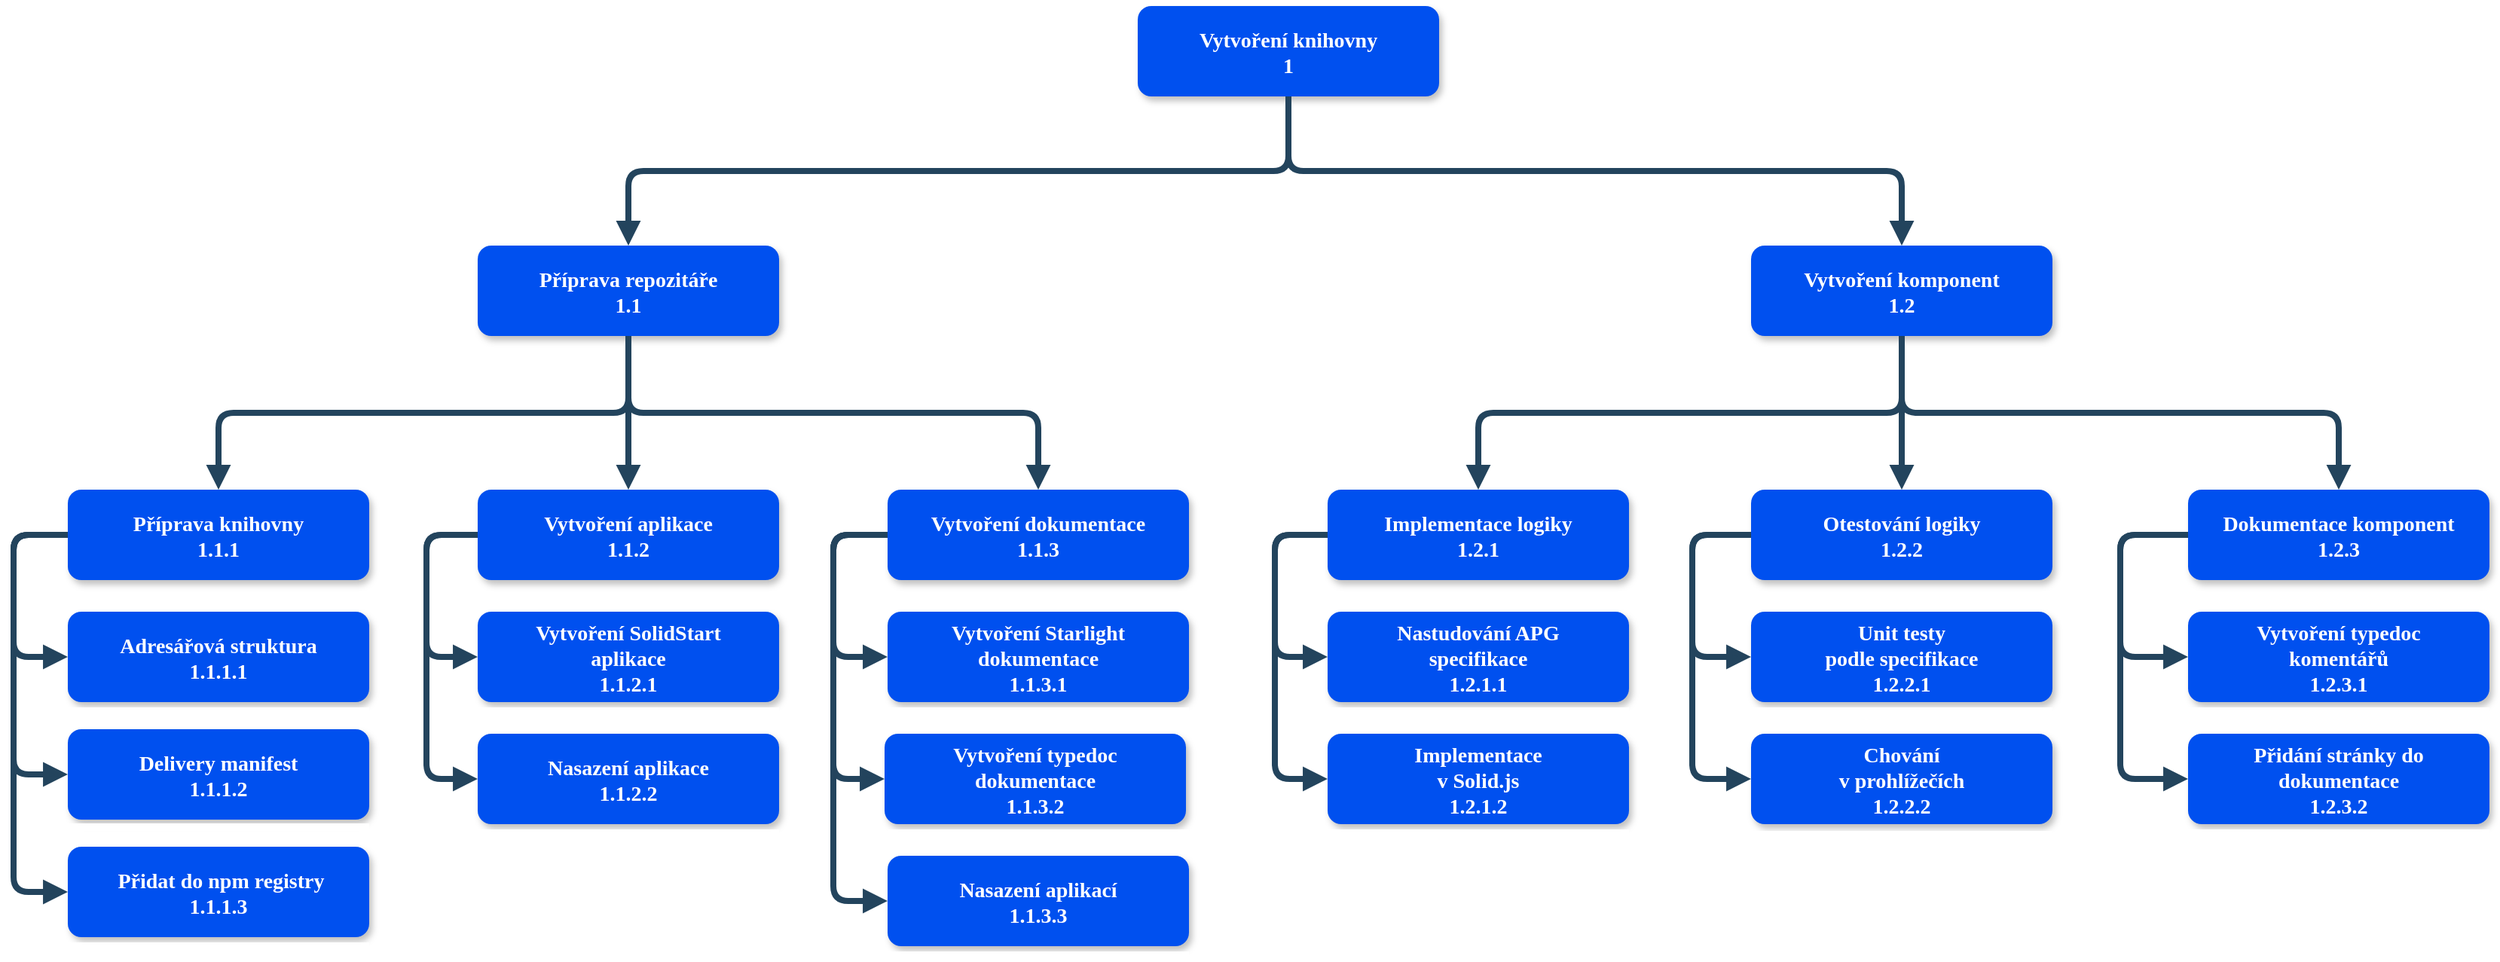 <mxfile version="24.3.1" type="device">
  <diagram name="Page-1" id="97916047-d0de-89f5-080d-49f4d83e522f">
    <mxGraphModel dx="4620" dy="2215" grid="0" gridSize="10" guides="1" tooltips="1" connect="1" arrows="1" fold="1" page="1" pageScale="1.5" pageWidth="1169" pageHeight="827" background="none" math="0" shadow="0">
      <root>
        <mxCell id="0" />
        <mxCell id="1" parent="0" />
        <mxCell id="aGDG1GCDmvpIQrlQbKGb-47" value="" style="group" parent="1" vertex="1" connectable="0">
          <mxGeometry x="57" y="305" width="1640" height="630" as="geometry" />
        </mxCell>
        <mxCell id="2" value="Vytvoření knihovny&#xa;1" style="rounded=1;fillColor=#0050ef;strokeColor=none;shadow=1;fontStyle=1;fontColor=#ffffff;fontSize=14;fontFamily=Jetbrains Mono;fontSource=https%3A%2F%2Ffonts.googleapis.com%2Fcss%3Ffamily%3DJetbrains%2BMono;" parent="aGDG1GCDmvpIQrlQbKGb-47" vertex="1">
          <mxGeometry x="746" width="200" height="60" as="geometry" />
        </mxCell>
        <mxCell id="29" value="" style="edgeStyle=elbowEdgeStyle;elbow=vertical;strokeWidth=4;endArrow=block;endFill=1;fontStyle=1;strokeColor=#23445D;entryX=0.5;entryY=0;entryDx=0;entryDy=0;" parent="aGDG1GCDmvpIQrlQbKGb-47" source="2" target="GlplMzPPEbGA6MGTHM7i-57" edge="1">
          <mxGeometry x="22" y="165.5" width="100" height="100" as="geometry">
            <mxPoint x="503" y="60" as="sourcePoint" />
            <mxPoint x="1253" y="140" as="targetPoint" />
          </mxGeometry>
        </mxCell>
        <mxCell id="GlplMzPPEbGA6MGTHM7i-56" value="Příprava repozitáře&#xa;1.1" style="rounded=1;fillColor=#0050ef;strokeColor=none;shadow=1;fontStyle=1;fontColor=#ffffff;fontSize=14;fontFamily=Jetbrains Mono;fontSource=https%3A%2F%2Ffonts.googleapis.com%2Fcss%3Ffamily%3DJetbrains%2BMono;" parent="aGDG1GCDmvpIQrlQbKGb-47" vertex="1">
          <mxGeometry x="308" y="159" width="200" height="60" as="geometry" />
        </mxCell>
        <mxCell id="GlplMzPPEbGA6MGTHM7i-57" value="Vytvoření komponent&#xa;1.2" style="rounded=1;fillColor=#0050ef;strokeColor=none;shadow=1;fontStyle=1;fontColor=#ffffff;fontSize=14;fontFamily=Jetbrains Mono;fontSource=https%3A%2F%2Ffonts.googleapis.com%2Fcss%3Ffamily%3DJetbrains%2BMono;" parent="aGDG1GCDmvpIQrlQbKGb-47" vertex="1">
          <mxGeometry x="1153" y="159" width="200" height="60" as="geometry" />
        </mxCell>
        <mxCell id="GlplMzPPEbGA6MGTHM7i-58" value="" style="edgeStyle=elbowEdgeStyle;elbow=vertical;strokeWidth=4;endArrow=block;endFill=1;fontStyle=1;strokeColor=#23445D;entryX=0.5;entryY=0;entryDx=0;entryDy=0;exitX=0.5;exitY=1;exitDx=0;exitDy=0;" parent="aGDG1GCDmvpIQrlQbKGb-47" source="2" target="GlplMzPPEbGA6MGTHM7i-56" edge="1">
          <mxGeometry x="22" y="165.5" width="100" height="100" as="geometry">
            <mxPoint x="539" y="63" as="sourcePoint" />
            <mxPoint x="539" y="143" as="targetPoint" />
          </mxGeometry>
        </mxCell>
        <mxCell id="GlplMzPPEbGA6MGTHM7i-59" value="Příprava knihovny&#xa;1.1.1" style="rounded=1;fillColor=#0050ef;strokeColor=none;shadow=1;fontStyle=1;fontColor=#ffffff;fontSize=14;fontFamily=Jetbrains Mono;fontSource=https%3A%2F%2Ffonts.googleapis.com%2Fcss%3Ffamily%3DJetbrains%2BMono;" parent="aGDG1GCDmvpIQrlQbKGb-47" vertex="1">
          <mxGeometry x="36" y="321" width="200" height="60" as="geometry" />
        </mxCell>
        <mxCell id="GlplMzPPEbGA6MGTHM7i-60" value="" style="edgeStyle=elbowEdgeStyle;elbow=vertical;strokeWidth=4;endArrow=block;endFill=1;fontStyle=1;strokeColor=#23445D;entryX=0.5;entryY=0;entryDx=0;entryDy=0;exitX=0.5;exitY=1;exitDx=0;exitDy=0;" parent="aGDG1GCDmvpIQrlQbKGb-47" source="GlplMzPPEbGA6MGTHM7i-56" target="GlplMzPPEbGA6MGTHM7i-59" edge="1">
          <mxGeometry x="22" y="165.5" width="100" height="100" as="geometry">
            <mxPoint x="398" y="238" as="sourcePoint" />
            <mxPoint x="126" y="337" as="targetPoint" />
          </mxGeometry>
        </mxCell>
        <mxCell id="GlplMzPPEbGA6MGTHM7i-61" value="Vytvoření aplikace&#xa;1.1.2" style="rounded=1;fillColor=#0050ef;strokeColor=none;shadow=1;fontStyle=1;fontColor=#ffffff;fontSize=14;fontFamily=Jetbrains Mono;fontSource=https%3A%2F%2Ffonts.googleapis.com%2Fcss%3Ffamily%3DJetbrains%2BMono;" parent="aGDG1GCDmvpIQrlQbKGb-47" vertex="1">
          <mxGeometry x="308" y="321" width="200" height="60" as="geometry" />
        </mxCell>
        <mxCell id="GlplMzPPEbGA6MGTHM7i-62" value="Vytvoření dokumentace&#xa;1.1.3" style="rounded=1;fillColor=#0050ef;strokeColor=none;shadow=1;fontStyle=1;fontColor=#ffffff;fontSize=14;fontFamily=Jetbrains Mono;fontSource=https%3A%2F%2Ffonts.googleapis.com%2Fcss%3Ffamily%3DJetbrains%2BMono;" parent="aGDG1GCDmvpIQrlQbKGb-47" vertex="1">
          <mxGeometry x="580" y="321" width="200" height="60" as="geometry" />
        </mxCell>
        <mxCell id="GlplMzPPEbGA6MGTHM7i-63" value="" style="edgeStyle=elbowEdgeStyle;elbow=vertical;strokeWidth=4;endArrow=block;endFill=1;fontStyle=1;strokeColor=#23445D;entryX=0.5;entryY=0;entryDx=0;entryDy=0;exitX=0.5;exitY=1;exitDx=0;exitDy=0;" parent="aGDG1GCDmvpIQrlQbKGb-47" source="GlplMzPPEbGA6MGTHM7i-56" target="GlplMzPPEbGA6MGTHM7i-61" edge="1">
          <mxGeometry x="22" y="165.5" width="100" height="100" as="geometry">
            <mxPoint x="423" y="231" as="sourcePoint" />
            <mxPoint x="423" y="330" as="targetPoint" />
          </mxGeometry>
        </mxCell>
        <mxCell id="GlplMzPPEbGA6MGTHM7i-64" value="" style="edgeStyle=elbowEdgeStyle;elbow=vertical;strokeWidth=4;endArrow=block;endFill=1;fontStyle=1;strokeColor=#23445D;entryX=0.5;entryY=0;entryDx=0;entryDy=0;exitX=0.5;exitY=1;exitDx=0;exitDy=0;" parent="aGDG1GCDmvpIQrlQbKGb-47" source="GlplMzPPEbGA6MGTHM7i-56" target="GlplMzPPEbGA6MGTHM7i-62" edge="1">
          <mxGeometry x="22" y="165.5" width="100" height="100" as="geometry">
            <mxPoint x="518" y="242" as="sourcePoint" />
            <mxPoint x="518" y="341" as="targetPoint" />
          </mxGeometry>
        </mxCell>
        <mxCell id="GlplMzPPEbGA6MGTHM7i-65" value="Adresářová struktura&#xa;1.1.1.1" style="rounded=1;fillColor=#0050ef;strokeColor=none;shadow=1;fontStyle=1;fontColor=#ffffff;fontSize=14;fontFamily=Jetbrains Mono;fontSource=https%3A%2F%2Ffonts.googleapis.com%2Fcss%3Ffamily%3DJetbrains%2BMono;" parent="aGDG1GCDmvpIQrlQbKGb-47" vertex="1">
          <mxGeometry x="36" y="402" width="200" height="60" as="geometry" />
        </mxCell>
        <mxCell id="GlplMzPPEbGA6MGTHM7i-66" value="Delivery manifest&#xa;1.1.1.2" style="rounded=1;fillColor=#0050ef;strokeColor=none;shadow=1;fontStyle=1;fontColor=#ffffff;fontSize=14;fontFamily=Jetbrains Mono;fontSource=https%3A%2F%2Ffonts.googleapis.com%2Fcss%3Ffamily%3DJetbrains%2BMono;" parent="aGDG1GCDmvpIQrlQbKGb-47" vertex="1">
          <mxGeometry x="36" y="480" width="200" height="60" as="geometry" />
        </mxCell>
        <mxCell id="GlplMzPPEbGA6MGTHM7i-67" value=" Přidat do npm registry&#xa;1.1.1.3" style="rounded=1;fillColor=#0050ef;strokeColor=none;shadow=1;fontStyle=1;fontColor=#ffffff;fontSize=14;fontFamily=Jetbrains Mono;fontSource=https%3A%2F%2Ffonts.googleapis.com%2Fcss%3Ffamily%3DJetbrains%2BMono;" parent="aGDG1GCDmvpIQrlQbKGb-47" vertex="1">
          <mxGeometry x="36" y="558" width="200" height="60" as="geometry" />
        </mxCell>
        <mxCell id="GlplMzPPEbGA6MGTHM7i-68" value="" style="edgeStyle=elbowEdgeStyle;elbow=vertical;strokeWidth=4;endArrow=block;endFill=1;fontStyle=1;strokeColor=#23445D;entryX=0;entryY=0.5;entryDx=0;entryDy=0;exitX=0;exitY=0.5;exitDx=0;exitDy=0;" parent="aGDG1GCDmvpIQrlQbKGb-47" source="GlplMzPPEbGA6MGTHM7i-59" target="GlplMzPPEbGA6MGTHM7i-65" edge="1">
          <mxGeometry x="22" y="165.5" width="100" height="100" as="geometry">
            <mxPoint x="-35" y="367" as="sourcePoint" />
            <mxPoint x="-35" y="469" as="targetPoint" />
            <Array as="points">
              <mxPoint y="400" />
            </Array>
          </mxGeometry>
        </mxCell>
        <mxCell id="GlplMzPPEbGA6MGTHM7i-69" value="" style="edgeStyle=elbowEdgeStyle;elbow=vertical;strokeWidth=4;endArrow=block;endFill=1;fontStyle=1;strokeColor=#23445D;entryX=0;entryY=0.5;entryDx=0;entryDy=0;exitX=0;exitY=0.5;exitDx=0;exitDy=0;" parent="aGDG1GCDmvpIQrlQbKGb-47" source="GlplMzPPEbGA6MGTHM7i-59" target="GlplMzPPEbGA6MGTHM7i-66" edge="1">
          <mxGeometry x="22" y="165.5" width="100" height="100" as="geometry">
            <mxPoint x="-29" y="372" as="sourcePoint" />
            <mxPoint x="-29" y="453" as="targetPoint" />
            <Array as="points">
              <mxPoint y="434" />
            </Array>
          </mxGeometry>
        </mxCell>
        <mxCell id="GlplMzPPEbGA6MGTHM7i-70" value="" style="edgeStyle=elbowEdgeStyle;elbow=vertical;strokeWidth=4;endArrow=block;endFill=1;fontStyle=1;strokeColor=#23445D;entryX=0;entryY=0.5;entryDx=0;entryDy=0;exitX=0;exitY=0.5;exitDx=0;exitDy=0;" parent="aGDG1GCDmvpIQrlQbKGb-47" source="GlplMzPPEbGA6MGTHM7i-59" target="GlplMzPPEbGA6MGTHM7i-67" edge="1">
          <mxGeometry x="22" y="165.5" width="100" height="100" as="geometry">
            <mxPoint x="-19" y="425" as="sourcePoint" />
            <mxPoint x="-19" y="584" as="targetPoint" />
            <Array as="points">
              <mxPoint y="469" />
            </Array>
          </mxGeometry>
        </mxCell>
        <mxCell id="GlplMzPPEbGA6MGTHM7i-71" value="Vytvoření SolidStart&#xa;aplikace&#xa;1.1.2.1" style="rounded=1;fillColor=#0050ef;strokeColor=none;shadow=1;fontStyle=1;fontColor=#ffffff;fontSize=14;fontFamily=Jetbrains Mono;fontSource=https%3A%2F%2Ffonts.googleapis.com%2Fcss%3Ffamily%3DJetbrains%2BMono;" parent="aGDG1GCDmvpIQrlQbKGb-47" vertex="1">
          <mxGeometry x="308" y="402" width="200" height="60" as="geometry" />
        </mxCell>
        <mxCell id="GlplMzPPEbGA6MGTHM7i-72" value="Nasazení aplikace&#xa;1.1.2.2" style="rounded=1;fillColor=#0050ef;strokeColor=none;shadow=1;fontStyle=1;fontColor=#ffffff;fontSize=14;fontFamily=Jetbrains Mono;fontSource=https%3A%2F%2Ffonts.googleapis.com%2Fcss%3Ffamily%3DJetbrains%2BMono;" parent="aGDG1GCDmvpIQrlQbKGb-47" vertex="1">
          <mxGeometry x="308" y="483" width="200" height="60" as="geometry" />
        </mxCell>
        <mxCell id="GlplMzPPEbGA6MGTHM7i-73" value="" style="edgeStyle=elbowEdgeStyle;elbow=vertical;strokeWidth=4;endArrow=block;endFill=1;fontStyle=1;strokeColor=#23445D;exitX=0;exitY=0.5;exitDx=0;exitDy=0;" parent="aGDG1GCDmvpIQrlQbKGb-47" source="GlplMzPPEbGA6MGTHM7i-61" target="GlplMzPPEbGA6MGTHM7i-71" edge="1">
          <mxGeometry x="22" y="165.5" width="100" height="100" as="geometry">
            <mxPoint x="272" y="354" as="sourcePoint" />
            <mxPoint x="272" y="591" as="targetPoint" />
            <Array as="points">
              <mxPoint x="274" y="392" />
            </Array>
          </mxGeometry>
        </mxCell>
        <mxCell id="GlplMzPPEbGA6MGTHM7i-74" value="" style="edgeStyle=elbowEdgeStyle;elbow=vertical;strokeWidth=4;endArrow=block;endFill=1;fontStyle=1;strokeColor=#23445D;exitX=0;exitY=0.5;exitDx=0;exitDy=0;entryX=0;entryY=0.5;entryDx=0;entryDy=0;" parent="aGDG1GCDmvpIQrlQbKGb-47" source="GlplMzPPEbGA6MGTHM7i-61" target="GlplMzPPEbGA6MGTHM7i-72" edge="1">
          <mxGeometry x="22" y="165.5" width="100" height="100" as="geometry">
            <mxPoint x="248" y="389" as="sourcePoint" />
            <mxPoint x="248" y="470" as="targetPoint" />
            <Array as="points">
              <mxPoint x="274" y="432" />
            </Array>
          </mxGeometry>
        </mxCell>
        <mxCell id="GlplMzPPEbGA6MGTHM7i-75" value="Vytvoření Starlight&#xa;dokumentace&#xa;1.1.3.1" style="rounded=1;fillColor=#0050ef;strokeColor=none;shadow=1;fontStyle=1;fontColor=#ffffff;fontSize=14;fontFamily=Jetbrains Mono;fontSource=https%3A%2F%2Ffonts.googleapis.com%2Fcss%3Ffamily%3DJetbrains%2BMono;" parent="aGDG1GCDmvpIQrlQbKGb-47" vertex="1">
          <mxGeometry x="580" y="402" width="200" height="60" as="geometry" />
        </mxCell>
        <mxCell id="GlplMzPPEbGA6MGTHM7i-76" value="Nasazení aplikací&#xa;1.1.3.3" style="rounded=1;fillColor=#0050ef;strokeColor=none;shadow=1;fontStyle=1;fontColor=#ffffff;fontSize=14;fontFamily=Jetbrains Mono;fontSource=https%3A%2F%2Ffonts.googleapis.com%2Fcss%3Ffamily%3DJetbrains%2BMono;" parent="aGDG1GCDmvpIQrlQbKGb-47" vertex="1">
          <mxGeometry x="580" y="564" width="200" height="60" as="geometry" />
        </mxCell>
        <mxCell id="GlplMzPPEbGA6MGTHM7i-77" value="" style="edgeStyle=elbowEdgeStyle;elbow=vertical;strokeWidth=4;endArrow=block;endFill=1;fontStyle=1;strokeColor=#23445D;exitX=0;exitY=0.5;exitDx=0;exitDy=0;" parent="aGDG1GCDmvpIQrlQbKGb-47" source="GlplMzPPEbGA6MGTHM7i-62" target="GlplMzPPEbGA6MGTHM7i-75" edge="1">
          <mxGeometry x="22" y="165.5" width="100" height="100" as="geometry">
            <mxPoint x="540" y="354" as="sourcePoint" />
            <mxPoint x="540" y="516" as="targetPoint" />
            <Array as="points">
              <mxPoint x="544" y="391" />
            </Array>
          </mxGeometry>
        </mxCell>
        <mxCell id="GlplMzPPEbGA6MGTHM7i-78" value="" style="edgeStyle=elbowEdgeStyle;elbow=vertical;strokeWidth=4;endArrow=block;endFill=1;fontStyle=1;strokeColor=#23445D;exitX=0;exitY=0.5;exitDx=0;exitDy=0;entryX=0;entryY=0.5;entryDx=0;entryDy=0;" parent="aGDG1GCDmvpIQrlQbKGb-47" source="GlplMzPPEbGA6MGTHM7i-62" target="GlplMzPPEbGA6MGTHM7i-76" edge="1">
          <mxGeometry x="22" y="165.5" width="100" height="100" as="geometry">
            <mxPoint x="536" y="450" as="sourcePoint" />
            <mxPoint x="536" y="531" as="targetPoint" />
            <Array as="points">
              <mxPoint x="544" y="432" />
            </Array>
          </mxGeometry>
        </mxCell>
        <mxCell id="GlplMzPPEbGA6MGTHM7i-84" value="Implementace logiky&#xa;1.2.1" style="rounded=1;fillColor=#0050ef;strokeColor=none;shadow=1;fontStyle=1;fontColor=#ffffff;fontSize=14;fontFamily=Jetbrains Mono;fontSource=https%3A%2F%2Ffonts.googleapis.com%2Fcss%3Ffamily%3DJetbrains%2BMono;" parent="aGDG1GCDmvpIQrlQbKGb-47" vertex="1">
          <mxGeometry x="872" y="321" width="200" height="60" as="geometry" />
        </mxCell>
        <mxCell id="GlplMzPPEbGA6MGTHM7i-85" value="Otestování logiky&#xa;1.2.2" style="rounded=1;fillColor=#0050ef;strokeColor=none;shadow=1;fontStyle=1;fontColor=#ffffff;fontSize=14;fontFamily=Jetbrains Mono;fontSource=https%3A%2F%2Ffonts.googleapis.com%2Fcss%3Ffamily%3DJetbrains%2BMono;" parent="aGDG1GCDmvpIQrlQbKGb-47" vertex="1">
          <mxGeometry x="1153" y="321" width="200" height="60" as="geometry" />
        </mxCell>
        <mxCell id="GlplMzPPEbGA6MGTHM7i-86" value="Dokumentace komponent&#xa;1.2.3" style="rounded=1;fillColor=#0050ef;strokeColor=none;shadow=1;fontStyle=1;fontColor=#ffffff;fontSize=14;fontFamily=Jetbrains Mono;fontSource=https%3A%2F%2Ffonts.googleapis.com%2Fcss%3Ffamily%3DJetbrains%2BMono;" parent="aGDG1GCDmvpIQrlQbKGb-47" vertex="1">
          <mxGeometry x="1443" y="321" width="200" height="60" as="geometry" />
        </mxCell>
        <mxCell id="GlplMzPPEbGA6MGTHM7i-87" value="Unit testy&#xa;podle specifikace&#xa;1.2.2.1" style="rounded=1;fillColor=#0050ef;strokeColor=none;shadow=1;fontStyle=1;fontColor=#ffffff;fontSize=14;fontFamily=Jetbrains Mono;fontSource=https%3A%2F%2Ffonts.googleapis.com%2Fcss%3Ffamily%3DJetbrains%2BMono;" parent="aGDG1GCDmvpIQrlQbKGb-47" vertex="1">
          <mxGeometry x="1153" y="402" width="200" height="60" as="geometry" />
        </mxCell>
        <mxCell id="GlplMzPPEbGA6MGTHM7i-88" value="Chování&#xa;v prohlížečích&#xa;1.2.2.2" style="rounded=1;fillColor=#0050ef;strokeColor=none;shadow=1;fontStyle=1;fontColor=#ffffff;fontSize=14;fontFamily=Jetbrains Mono;fontSource=https%3A%2F%2Ffonts.googleapis.com%2Fcss%3Ffamily%3DJetbrains%2BMono;" parent="aGDG1GCDmvpIQrlQbKGb-47" vertex="1">
          <mxGeometry x="1153" y="483" width="200" height="60" as="geometry" />
        </mxCell>
        <mxCell id="GlplMzPPEbGA6MGTHM7i-89" value="" style="edgeStyle=elbowEdgeStyle;elbow=vertical;strokeWidth=4;endArrow=block;endFill=1;fontStyle=1;strokeColor=#23445D;entryX=0.5;entryY=0;entryDx=0;entryDy=0;exitX=0.5;exitY=1;exitDx=0;exitDy=0;" parent="aGDG1GCDmvpIQrlQbKGb-47" source="GlplMzPPEbGA6MGTHM7i-57" target="GlplMzPPEbGA6MGTHM7i-86" edge="1">
          <mxGeometry x="22" y="165.5" width="100" height="100" as="geometry">
            <mxPoint x="1270" y="232" as="sourcePoint" />
            <mxPoint x="1542" y="334" as="targetPoint" />
          </mxGeometry>
        </mxCell>
        <mxCell id="GlplMzPPEbGA6MGTHM7i-90" value="" style="edgeStyle=elbowEdgeStyle;elbow=vertical;strokeWidth=4;endArrow=block;endFill=1;fontStyle=1;strokeColor=#23445D;entryX=0.5;entryY=0;entryDx=0;entryDy=0;exitX=0.5;exitY=1;exitDx=0;exitDy=0;" parent="aGDG1GCDmvpIQrlQbKGb-47" source="GlplMzPPEbGA6MGTHM7i-57" target="GlplMzPPEbGA6MGTHM7i-84" edge="1">
          <mxGeometry x="22" y="165.5" width="100" height="100" as="geometry">
            <mxPoint x="1181" y="232" as="sourcePoint" />
            <mxPoint x="909" y="334" as="targetPoint" />
          </mxGeometry>
        </mxCell>
        <mxCell id="GlplMzPPEbGA6MGTHM7i-91" value="" style="edgeStyle=elbowEdgeStyle;elbow=vertical;strokeWidth=4;endArrow=block;endFill=1;fontStyle=1;strokeColor=#23445D;entryX=0.5;entryY=0;entryDx=0;entryDy=0;exitX=0.5;exitY=1;exitDx=0;exitDy=0;" parent="aGDG1GCDmvpIQrlQbKGb-47" source="GlplMzPPEbGA6MGTHM7i-57" target="GlplMzPPEbGA6MGTHM7i-85" edge="1">
          <mxGeometry x="22" y="165.5" width="100" height="100" as="geometry">
            <mxPoint x="1113" y="355" as="sourcePoint" />
            <mxPoint x="1113" y="457" as="targetPoint" />
          </mxGeometry>
        </mxCell>
        <mxCell id="GlplMzPPEbGA6MGTHM7i-92" value="" style="edgeStyle=elbowEdgeStyle;elbow=vertical;strokeWidth=4;endArrow=block;endFill=1;fontStyle=1;strokeColor=#23445D;exitX=0;exitY=0.5;exitDx=0;exitDy=0;" parent="aGDG1GCDmvpIQrlQbKGb-47" source="GlplMzPPEbGA6MGTHM7i-85" target="GlplMzPPEbGA6MGTHM7i-87" edge="1">
          <mxGeometry x="22" y="165.5" width="100" height="100" as="geometry">
            <mxPoint x="1099" y="356" as="sourcePoint" />
            <mxPoint x="1099" y="518" as="targetPoint" />
            <Array as="points">
              <mxPoint x="1114" y="389" />
            </Array>
          </mxGeometry>
        </mxCell>
        <mxCell id="GlplMzPPEbGA6MGTHM7i-93" value="" style="edgeStyle=elbowEdgeStyle;elbow=vertical;strokeWidth=4;endArrow=block;endFill=1;fontStyle=1;strokeColor=#23445D;exitX=0;exitY=0.5;exitDx=0;exitDy=0;entryX=0;entryY=0.5;entryDx=0;entryDy=0;" parent="aGDG1GCDmvpIQrlQbKGb-47" source="GlplMzPPEbGA6MGTHM7i-85" target="GlplMzPPEbGA6MGTHM7i-88" edge="1">
          <mxGeometry x="22" y="165.5" width="100" height="100" as="geometry">
            <mxPoint x="1080" y="377" as="sourcePoint" />
            <mxPoint x="1080" y="458" as="targetPoint" />
            <Array as="points">
              <mxPoint x="1114" y="432" />
            </Array>
          </mxGeometry>
        </mxCell>
        <mxCell id="GlplMzPPEbGA6MGTHM7i-94" value="Nastudování APG&#xa;specifikace&#xa;1.2.1.1" style="rounded=1;fillColor=#0050ef;strokeColor=none;shadow=1;fontStyle=1;fontColor=#ffffff;fontSize=14;fontFamily=Jetbrains Mono;fontSource=https%3A%2F%2Ffonts.googleapis.com%2Fcss%3Ffamily%3DJetbrains%2BMono;" parent="aGDG1GCDmvpIQrlQbKGb-47" vertex="1">
          <mxGeometry x="872" y="402" width="200" height="60" as="geometry" />
        </mxCell>
        <mxCell id="GlplMzPPEbGA6MGTHM7i-95" value="Implementace&#xa;v Solid.js&#xa;1.2.1.2" style="rounded=1;fillColor=#0050ef;strokeColor=none;shadow=1;fontStyle=1;fontColor=#ffffff;fontSize=14;fontFamily=Jetbrains Mono;fontSource=https%3A%2F%2Ffonts.googleapis.com%2Fcss%3Ffamily%3DJetbrains%2BMono;" parent="aGDG1GCDmvpIQrlQbKGb-47" vertex="1">
          <mxGeometry x="872" y="483" width="200" height="60" as="geometry" />
        </mxCell>
        <mxCell id="GlplMzPPEbGA6MGTHM7i-96" value="" style="edgeStyle=elbowEdgeStyle;elbow=vertical;strokeWidth=4;endArrow=block;endFill=1;fontStyle=1;strokeColor=#23445D;exitX=0;exitY=0.5;exitDx=0;exitDy=0;entryX=0;entryY=0.5;entryDx=0;entryDy=0;" parent="aGDG1GCDmvpIQrlQbKGb-47" source="GlplMzPPEbGA6MGTHM7i-84" target="GlplMzPPEbGA6MGTHM7i-94" edge="1">
          <mxGeometry x="22" y="165.5" width="100" height="100" as="geometry">
            <mxPoint x="816" y="366" as="sourcePoint" />
            <mxPoint x="816" y="528" as="targetPoint" />
            <Array as="points">
              <mxPoint x="837" y="392" />
            </Array>
          </mxGeometry>
        </mxCell>
        <mxCell id="GlplMzPPEbGA6MGTHM7i-97" value="" style="edgeStyle=elbowEdgeStyle;elbow=vertical;strokeWidth=4;endArrow=block;endFill=1;fontStyle=1;strokeColor=#23445D;exitX=0;exitY=0.5;exitDx=0;exitDy=0;entryX=0;entryY=0.5;entryDx=0;entryDy=0;" parent="aGDG1GCDmvpIQrlQbKGb-47" source="GlplMzPPEbGA6MGTHM7i-84" target="GlplMzPPEbGA6MGTHM7i-95" edge="1">
          <mxGeometry x="22" y="165.5" width="100" height="100" as="geometry">
            <mxPoint x="815" y="464" as="sourcePoint" />
            <mxPoint x="815" y="545" as="targetPoint" />
            <Array as="points">
              <mxPoint x="837" y="432" />
            </Array>
          </mxGeometry>
        </mxCell>
        <mxCell id="GlplMzPPEbGA6MGTHM7i-98" value="Vytvoření typedoc&#xa;komentářů&#xa;1.2.3.1" style="rounded=1;fillColor=#0050ef;strokeColor=none;shadow=1;fontStyle=1;fontColor=#ffffff;fontSize=14;fontFamily=Jetbrains Mono;fontSource=https%3A%2F%2Ffonts.googleapis.com%2Fcss%3Ffamily%3DJetbrains%2BMono;" parent="aGDG1GCDmvpIQrlQbKGb-47" vertex="1">
          <mxGeometry x="1443" y="402" width="200" height="60" as="geometry" />
        </mxCell>
        <mxCell id="GlplMzPPEbGA6MGTHM7i-99" value="Přidání stránky do&#xa;dokumentace&#xa;1.2.3.2" style="rounded=1;fillColor=#0050ef;strokeColor=none;shadow=1;fontStyle=1;fontColor=#ffffff;fontSize=14;fontFamily=Jetbrains Mono;fontSource=https%3A%2F%2Ffonts.googleapis.com%2Fcss%3Ffamily%3DJetbrains%2BMono;" parent="aGDG1GCDmvpIQrlQbKGb-47" vertex="1">
          <mxGeometry x="1443" y="483" width="200" height="60" as="geometry" />
        </mxCell>
        <mxCell id="GlplMzPPEbGA6MGTHM7i-100" value="" style="edgeStyle=elbowEdgeStyle;elbow=vertical;strokeWidth=4;endArrow=block;endFill=1;fontStyle=1;strokeColor=#23445D;exitX=0;exitY=0.5;exitDx=0;exitDy=0;entryX=0;entryY=0.5;entryDx=0;entryDy=0;" parent="aGDG1GCDmvpIQrlQbKGb-47" source="GlplMzPPEbGA6MGTHM7i-86" target="GlplMzPPEbGA6MGTHM7i-98" edge="1">
          <mxGeometry x="22" y="165.5" width="100" height="100" as="geometry">
            <mxPoint x="1408" y="356" as="sourcePoint" />
            <mxPoint x="1408" y="518" as="targetPoint" />
            <Array as="points">
              <mxPoint x="1398" y="388" />
            </Array>
          </mxGeometry>
        </mxCell>
        <mxCell id="GlplMzPPEbGA6MGTHM7i-101" value="" style="edgeStyle=elbowEdgeStyle;elbow=vertical;strokeWidth=4;endArrow=block;endFill=1;fontStyle=1;strokeColor=#23445D;exitX=0;exitY=0.5;exitDx=0;exitDy=0;entryX=0;entryY=0.5;entryDx=0;entryDy=0;" parent="aGDG1GCDmvpIQrlQbKGb-47" source="GlplMzPPEbGA6MGTHM7i-86" target="GlplMzPPEbGA6MGTHM7i-99" edge="1">
          <mxGeometry x="22" y="165.5" width="100" height="100" as="geometry">
            <mxPoint x="1382" y="434" as="sourcePoint" />
            <mxPoint x="1382" y="515" as="targetPoint" />
            <Array as="points">
              <mxPoint x="1398" y="428" />
            </Array>
          </mxGeometry>
        </mxCell>
        <mxCell id="aGDG1GCDmvpIQrlQbKGb-29" value="Vytvoření typedoc&#xa;dokumentace&#xa;1.1.3.2" style="rounded=1;fillColor=#0050ef;strokeColor=none;shadow=1;fontStyle=1;fontColor=#ffffff;fontSize=14;fontFamily=Jetbrains Mono;fontSource=https%3A%2F%2Ffonts.googleapis.com%2Fcss%3Ffamily%3DJetbrains%2BMono;" parent="aGDG1GCDmvpIQrlQbKGb-47" vertex="1">
          <mxGeometry x="578" y="483" width="200" height="60" as="geometry" />
        </mxCell>
        <mxCell id="aGDG1GCDmvpIQrlQbKGb-30" value="" style="edgeStyle=elbowEdgeStyle;elbow=vertical;strokeWidth=4;endArrow=block;endFill=1;fontStyle=1;strokeColor=#23445D;exitX=0;exitY=0.5;exitDx=0;exitDy=0;" parent="aGDG1GCDmvpIQrlQbKGb-47" source="GlplMzPPEbGA6MGTHM7i-62" target="aGDG1GCDmvpIQrlQbKGb-29" edge="1">
          <mxGeometry x="22" y="165.5" width="100" height="100" as="geometry">
            <mxPoint x="559" y="371" as="sourcePoint" />
            <mxPoint x="559" y="452" as="targetPoint" />
            <Array as="points">
              <mxPoint x="544" y="432" />
            </Array>
          </mxGeometry>
        </mxCell>
        <mxCell id="aGDG1GCDmvpIQrlQbKGb-33" value="" style="endArrow=none;html=1;rounded=0;strokeColor=#FFFFFF;strokeWidth=5;startArrow=none;startFill=0;curved=0;exitX=0;exitY=1;exitDx=0;exitDy=0;entryX=1;entryY=1;entryDx=0;entryDy=0;" parent="aGDG1GCDmvpIQrlQbKGb-47" edge="1">
          <mxGeometry width="50" height="50" relative="1" as="geometry">
            <mxPoint x="36" y="468" as="sourcePoint" />
            <mxPoint x="236.0" y="468" as="targetPoint" />
          </mxGeometry>
        </mxCell>
        <mxCell id="aGDG1GCDmvpIQrlQbKGb-34" value="" style="endArrow=none;html=1;rounded=0;strokeColor=#FFFFFF;strokeWidth=5;startArrow=none;startFill=0;curved=0;exitX=0;exitY=1;exitDx=0;exitDy=0;entryX=1;entryY=1;entryDx=0;entryDy=0;" parent="aGDG1GCDmvpIQrlQbKGb-47" edge="1">
          <mxGeometry width="50" height="50" relative="1" as="geometry">
            <mxPoint x="36" y="545" as="sourcePoint" />
            <mxPoint x="236.0" y="545" as="targetPoint" />
          </mxGeometry>
        </mxCell>
        <mxCell id="aGDG1GCDmvpIQrlQbKGb-35" value="" style="endArrow=none;html=1;rounded=0;strokeColor=#FFFFFF;strokeWidth=5;startArrow=none;startFill=0;curved=0;exitX=0;exitY=1;exitDx=0;exitDy=0;entryX=1;entryY=1;entryDx=0;entryDy=0;" parent="aGDG1GCDmvpIQrlQbKGb-47" edge="1">
          <mxGeometry width="50" height="50" relative="1" as="geometry">
            <mxPoint x="36" y="624" as="sourcePoint" />
            <mxPoint x="236.0" y="624" as="targetPoint" />
          </mxGeometry>
        </mxCell>
        <mxCell id="aGDG1GCDmvpIQrlQbKGb-36" value="" style="endArrow=none;html=1;rounded=0;strokeColor=#FFFFFF;strokeWidth=5;startArrow=none;startFill=0;curved=0;exitX=0;exitY=1;exitDx=0;exitDy=0;entryX=1;entryY=1;entryDx=0;entryDy=0;" parent="aGDG1GCDmvpIQrlQbKGb-47" edge="1">
          <mxGeometry width="50" height="50" relative="1" as="geometry">
            <mxPoint x="308" y="549" as="sourcePoint" />
            <mxPoint x="508.0" y="549" as="targetPoint" />
          </mxGeometry>
        </mxCell>
        <mxCell id="aGDG1GCDmvpIQrlQbKGb-37" value="" style="endArrow=none;html=1;rounded=0;strokeColor=#FFFFFF;strokeWidth=5;startArrow=none;startFill=0;curved=0;exitX=0;exitY=1;exitDx=0;exitDy=0;entryX=1;entryY=1;entryDx=0;entryDy=0;" parent="aGDG1GCDmvpIQrlQbKGb-47" edge="1">
          <mxGeometry width="50" height="50" relative="1" as="geometry">
            <mxPoint x="308" y="468" as="sourcePoint" />
            <mxPoint x="508.0" y="468" as="targetPoint" />
          </mxGeometry>
        </mxCell>
        <mxCell id="aGDG1GCDmvpIQrlQbKGb-38" value="" style="endArrow=none;html=1;rounded=0;strokeColor=#FFFFFF;strokeWidth=5;startArrow=none;startFill=0;curved=0;exitX=0;exitY=1;exitDx=0;exitDy=0;entryX=1;entryY=1;entryDx=0;entryDy=0;" parent="aGDG1GCDmvpIQrlQbKGb-47" edge="1">
          <mxGeometry width="50" height="50" relative="1" as="geometry">
            <mxPoint x="580" y="468" as="sourcePoint" />
            <mxPoint x="780.0" y="468" as="targetPoint" />
          </mxGeometry>
        </mxCell>
        <mxCell id="aGDG1GCDmvpIQrlQbKGb-39" value="" style="endArrow=none;html=1;rounded=0;strokeColor=#FFFFFF;strokeWidth=5;startArrow=none;startFill=0;curved=0;exitX=0;exitY=1;exitDx=0;exitDy=0;entryX=1;entryY=1;entryDx=0;entryDy=0;" parent="aGDG1GCDmvpIQrlQbKGb-47" edge="1">
          <mxGeometry width="50" height="50" relative="1" as="geometry">
            <mxPoint x="580" y="549" as="sourcePoint" />
            <mxPoint x="780.0" y="549" as="targetPoint" />
          </mxGeometry>
        </mxCell>
        <mxCell id="aGDG1GCDmvpIQrlQbKGb-40" value="" style="endArrow=none;html=1;rounded=0;strokeColor=#FFFFFF;strokeWidth=5;startArrow=none;startFill=0;curved=0;exitX=0;exitY=1;exitDx=0;exitDy=0;entryX=1;entryY=1;entryDx=0;entryDy=0;" parent="aGDG1GCDmvpIQrlQbKGb-47" edge="1">
          <mxGeometry width="50" height="50" relative="1" as="geometry">
            <mxPoint x="580" y="630" as="sourcePoint" />
            <mxPoint x="780.0" y="630" as="targetPoint" />
          </mxGeometry>
        </mxCell>
        <mxCell id="aGDG1GCDmvpIQrlQbKGb-41" value="" style="endArrow=none;html=1;rounded=0;strokeColor=#FFFFFF;strokeWidth=5;startArrow=none;startFill=0;curved=0;exitX=0;exitY=1;exitDx=0;exitDy=0;entryX=1;entryY=1;entryDx=0;entryDy=0;" parent="aGDG1GCDmvpIQrlQbKGb-47" edge="1">
          <mxGeometry width="50" height="50" relative="1" as="geometry">
            <mxPoint x="872" y="468" as="sourcePoint" />
            <mxPoint x="1072" y="468" as="targetPoint" />
          </mxGeometry>
        </mxCell>
        <mxCell id="aGDG1GCDmvpIQrlQbKGb-42" value="" style="endArrow=none;html=1;rounded=0;strokeColor=#FFFFFF;strokeWidth=5;startArrow=none;startFill=0;curved=0;exitX=0;exitY=1;exitDx=0;exitDy=0;entryX=1;entryY=1;entryDx=0;entryDy=0;" parent="aGDG1GCDmvpIQrlQbKGb-47" edge="1">
          <mxGeometry width="50" height="50" relative="1" as="geometry">
            <mxPoint x="872" y="549" as="sourcePoint" />
            <mxPoint x="1072" y="549" as="targetPoint" />
          </mxGeometry>
        </mxCell>
        <mxCell id="aGDG1GCDmvpIQrlQbKGb-43" value="" style="endArrow=none;html=1;rounded=0;strokeColor=#FFFFFF;strokeWidth=5;startArrow=none;startFill=0;curved=0;exitX=0;exitY=1;exitDx=0;exitDy=0;entryX=1;entryY=1;entryDx=0;entryDy=0;" parent="aGDG1GCDmvpIQrlQbKGb-47" edge="1">
          <mxGeometry width="50" height="50" relative="1" as="geometry">
            <mxPoint x="1153" y="468" as="sourcePoint" />
            <mxPoint x="1353" y="468" as="targetPoint" />
          </mxGeometry>
        </mxCell>
        <mxCell id="aGDG1GCDmvpIQrlQbKGb-44" value="" style="endArrow=none;html=1;rounded=0;strokeColor=#FFFFFF;strokeWidth=5;startArrow=none;startFill=0;curved=0;exitX=0;exitY=1;exitDx=0;exitDy=0;entryX=1;entryY=1;entryDx=0;entryDy=0;" parent="aGDG1GCDmvpIQrlQbKGb-47" edge="1">
          <mxGeometry width="50" height="50" relative="1" as="geometry">
            <mxPoint x="1153" y="550" as="sourcePoint" />
            <mxPoint x="1353" y="550" as="targetPoint" />
          </mxGeometry>
        </mxCell>
        <mxCell id="aGDG1GCDmvpIQrlQbKGb-45" value="" style="endArrow=none;html=1;rounded=0;strokeColor=#FFFFFF;strokeWidth=5;startArrow=none;startFill=0;curved=0;exitX=0;exitY=1;exitDx=0;exitDy=0;entryX=1;entryY=1;entryDx=0;entryDy=0;" parent="aGDG1GCDmvpIQrlQbKGb-47" edge="1">
          <mxGeometry width="50" height="50" relative="1" as="geometry">
            <mxPoint x="1443" y="468" as="sourcePoint" />
            <mxPoint x="1643" y="468" as="targetPoint" />
          </mxGeometry>
        </mxCell>
        <mxCell id="aGDG1GCDmvpIQrlQbKGb-46" value="" style="endArrow=none;html=1;rounded=0;strokeColor=#FFFFFF;strokeWidth=5;startArrow=none;startFill=0;curved=0;exitX=0;exitY=1;exitDx=0;exitDy=0;entryX=1;entryY=1;entryDx=0;entryDy=0;" parent="aGDG1GCDmvpIQrlQbKGb-47" edge="1">
          <mxGeometry width="50" height="50" relative="1" as="geometry">
            <mxPoint x="1443" y="549" as="sourcePoint" />
            <mxPoint x="1643" y="549" as="targetPoint" />
          </mxGeometry>
        </mxCell>
      </root>
    </mxGraphModel>
  </diagram>
</mxfile>
